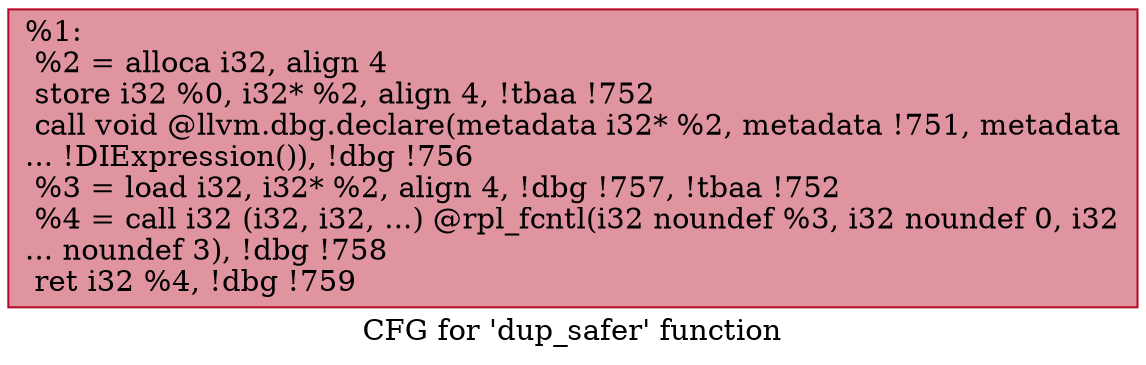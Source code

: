 digraph "CFG for 'dup_safer' function" {
	label="CFG for 'dup_safer' function";

	Node0x9d64e0 [shape=record,color="#b70d28ff", style=filled, fillcolor="#b70d2870",label="{%1:\l  %2 = alloca i32, align 4\l  store i32 %0, i32* %2, align 4, !tbaa !752\l  call void @llvm.dbg.declare(metadata i32* %2, metadata !751, metadata\l... !DIExpression()), !dbg !756\l  %3 = load i32, i32* %2, align 4, !dbg !757, !tbaa !752\l  %4 = call i32 (i32, i32, ...) @rpl_fcntl(i32 noundef %3, i32 noundef 0, i32\l... noundef 3), !dbg !758\l  ret i32 %4, !dbg !759\l}"];
}

